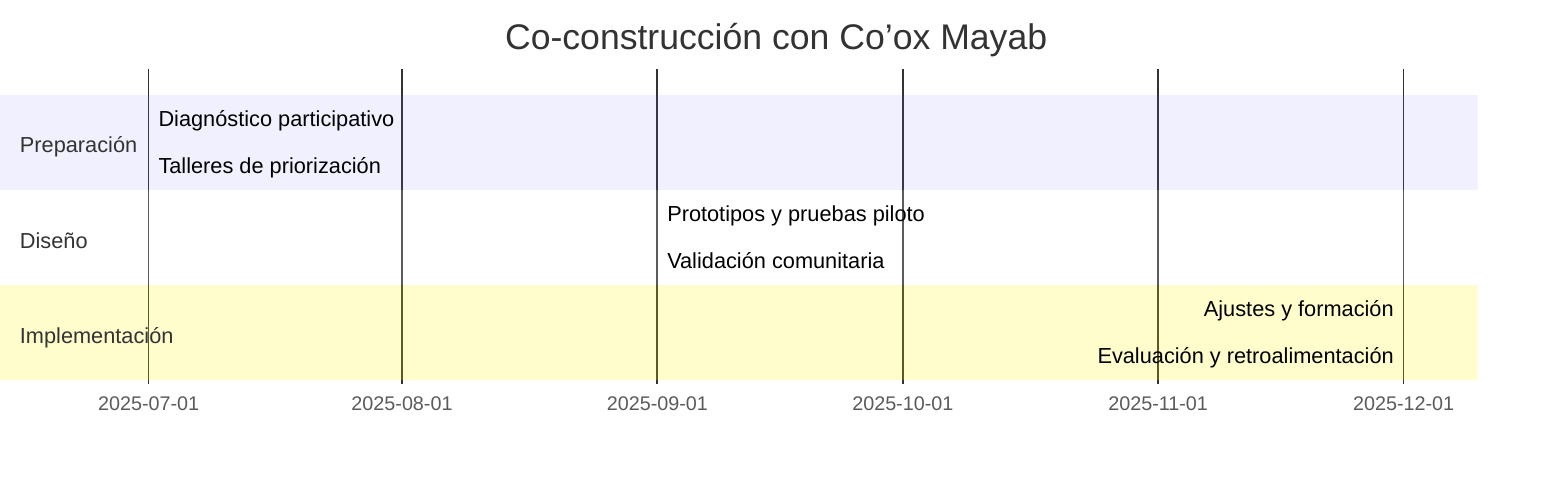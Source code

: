 gantt
    title Co-construcción con Co’ox Mayab
    dateFormat  YYYY-MM
    section Preparación
    Diagnóstico participativo      :a1, 2025-07, 1m
    Talleres de priorización       :a2, after a1, 1m
    section Diseño
    Prototipos y pruebas piloto    :b1, 2025-09, 2m
    Validación comunitaria         :b2, after b1, 1m
    section Implementación
    Ajustes y formación            :c1, 2025-12, 2m
    Evaluación y retroalimentación :c2, after c1, 2m
